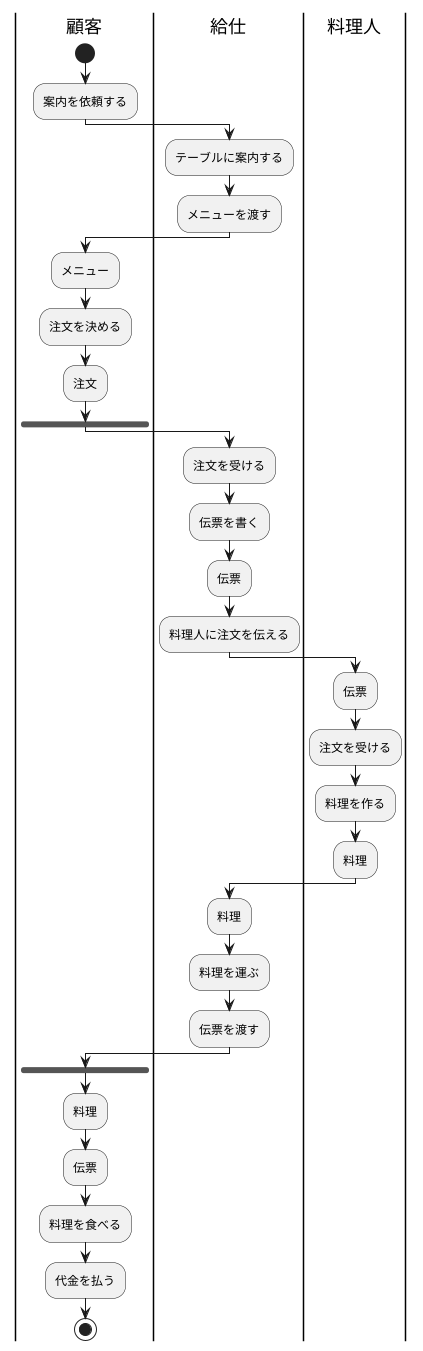 @startuml

|顧客|
|給仕|
|料理人|

|顧客|
start
:案内を依頼する;
|顧客|
    |給仕|
    :テーブルに案内する;
    :メニューを渡す;
    |給仕|
|顧客|
:メニュー;
:注文を決める;
:注文;
fork
|顧客|
    |給仕|
    :注文を受ける;
    :伝票を書く;
    :伝票;
    :料理人に注文を伝える;
    |給仕|
        |料理人|
        :伝票;
        :注文を受ける;
        :料理を作る;
        :料理;
        |料理人|
    |給仕|
    :料理;
    :料理を運ぶ;
    :伝票を渡す;
    |給仕|
|顧客|
end fork
:料理;
:伝票;
:料理を食べる;
:代金を払う;
|顧客|  
stop

@enduml
